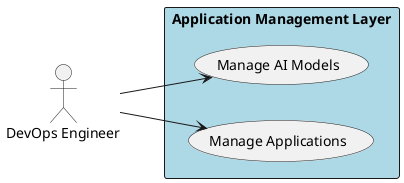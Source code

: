 @startuml

left to right direction


Actor "DevOps Engineer" as DevOpsEngineer


rectangle "Application Management Layer" as aml  #lightblue {
        usecase "Manage AI Models" as ManageAIModels
    DevOpsEngineer --> ManageAIModels
    usecase "Manage Applications" as ManageApplications
    DevOpsEngineer --> ManageApplications

}


@enduml
